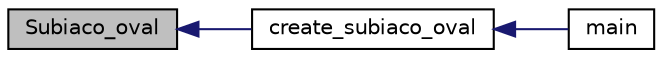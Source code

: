 digraph "Subiaco_oval"
{
  edge [fontname="Helvetica",fontsize="10",labelfontname="Helvetica",labelfontsize="10"];
  node [fontname="Helvetica",fontsize="10",shape=record];
  rankdir="LR";
  Node722 [label="Subiaco_oval",height=0.2,width=0.4,color="black", fillcolor="grey75", style="filled", fontcolor="black"];
  Node722 -> Node723 [dir="back",color="midnightblue",fontsize="10",style="solid",fontname="Helvetica"];
  Node723 [label="create_subiaco_oval",height=0.2,width=0.4,color="black", fillcolor="white", style="filled",URL="$d4/d67/geometry_8h.html#a58a97d4dbddd89fd0b8fb187879970d3"];
  Node723 -> Node724 [dir="back",color="midnightblue",fontsize="10",style="solid",fontname="Helvetica"];
  Node724 [label="main",height=0.2,width=0.4,color="black", fillcolor="white", style="filled",URL="$d4/d6e/make__something_8_c.html#a217dbf8b442f20279ea00b898af96f52"];
}
